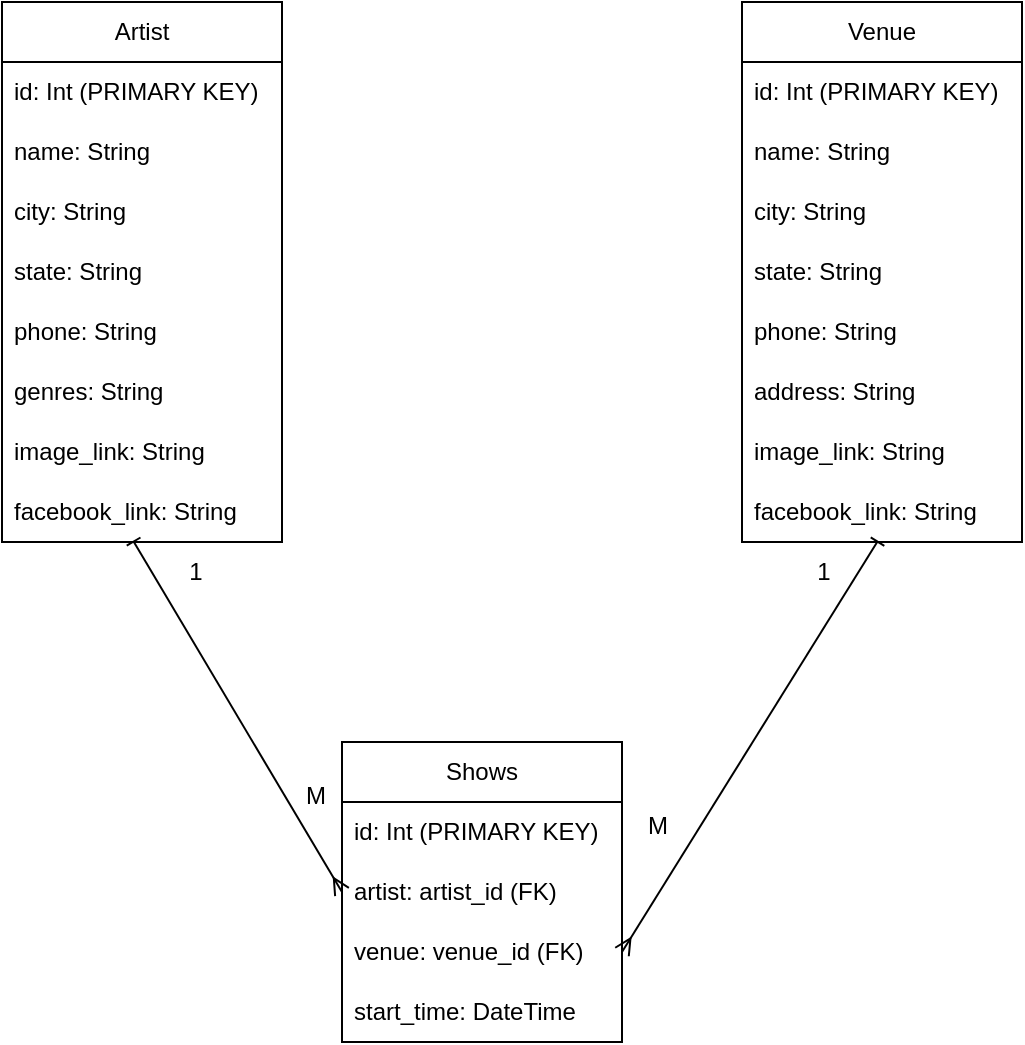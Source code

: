 <mxfile>
    <diagram name="Page-1" id="vggzub9sEy7lKOLs49Ef">
        <mxGraphModel dx="938" dy="645" grid="0" gridSize="10" guides="1" tooltips="1" connect="1" arrows="1" fold="1" page="0" pageScale="1" pageWidth="827" pageHeight="1169" background="none" math="0" shadow="0">
            <root>
                <mxCell id="0"/>
                <mxCell id="1" parent="0"/>
                <mxCell id="TltPEQiycqvbepR8O3jc-1" value="Artist" style="swimlane;fontStyle=0;childLayout=stackLayout;horizontal=1;startSize=30;horizontalStack=0;resizeParent=1;resizeParentMax=0;resizeLast=0;collapsible=1;marginBottom=0;whiteSpace=wrap;html=1;" parent="1" vertex="1">
                    <mxGeometry x="80" y="200" width="140" height="270" as="geometry"/>
                </mxCell>
                <mxCell id="TltPEQiycqvbepR8O3jc-2" value="id: Int (PRIMARY KEY)" style="text;strokeColor=none;fillColor=none;align=left;verticalAlign=middle;spacingLeft=4;spacingRight=4;overflow=hidden;points=[[0,0.5],[1,0.5]];portConstraint=eastwest;rotatable=0;whiteSpace=wrap;html=1;" parent="TltPEQiycqvbepR8O3jc-1" vertex="1">
                    <mxGeometry y="30" width="140" height="30" as="geometry"/>
                </mxCell>
                <mxCell id="TltPEQiycqvbepR8O3jc-3" value="name: String" style="text;strokeColor=none;fillColor=none;align=left;verticalAlign=middle;spacingLeft=4;spacingRight=4;overflow=hidden;points=[[0,0.5],[1,0.5]];portConstraint=eastwest;rotatable=0;whiteSpace=wrap;html=1;" parent="TltPEQiycqvbepR8O3jc-1" vertex="1">
                    <mxGeometry y="60" width="140" height="30" as="geometry"/>
                </mxCell>
                <mxCell id="TltPEQiycqvbepR8O3jc-5" value="city: String" style="text;strokeColor=none;fillColor=none;align=left;verticalAlign=middle;spacingLeft=4;spacingRight=4;overflow=hidden;points=[[0,0.5],[1,0.5]];portConstraint=eastwest;rotatable=0;whiteSpace=wrap;html=1;" parent="TltPEQiycqvbepR8O3jc-1" vertex="1">
                    <mxGeometry y="90" width="140" height="30" as="geometry"/>
                </mxCell>
                <mxCell id="TltPEQiycqvbepR8O3jc-6" value="state: String&lt;span style=&quot;white-space: pre;&quot;&gt;&#9;&lt;/span&gt;" style="text;strokeColor=none;fillColor=none;align=left;verticalAlign=middle;spacingLeft=4;spacingRight=4;overflow=hidden;points=[[0,0.5],[1,0.5]];portConstraint=eastwest;rotatable=0;whiteSpace=wrap;html=1;" parent="TltPEQiycqvbepR8O3jc-1" vertex="1">
                    <mxGeometry y="120" width="140" height="30" as="geometry"/>
                </mxCell>
                <mxCell id="TltPEQiycqvbepR8O3jc-7" value="phone: String" style="text;strokeColor=none;fillColor=none;align=left;verticalAlign=middle;spacingLeft=4;spacingRight=4;overflow=hidden;points=[[0,0.5],[1,0.5]];portConstraint=eastwest;rotatable=0;whiteSpace=wrap;html=1;" parent="TltPEQiycqvbepR8O3jc-1" vertex="1">
                    <mxGeometry y="150" width="140" height="30" as="geometry"/>
                </mxCell>
                <mxCell id="TltPEQiycqvbepR8O3jc-8" value="genres: String" style="text;strokeColor=none;fillColor=none;align=left;verticalAlign=middle;spacingLeft=4;spacingRight=4;overflow=hidden;points=[[0,0.5],[1,0.5]];portConstraint=eastwest;rotatable=0;whiteSpace=wrap;html=1;" parent="TltPEQiycqvbepR8O3jc-1" vertex="1">
                    <mxGeometry y="180" width="140" height="30" as="geometry"/>
                </mxCell>
                <mxCell id="TltPEQiycqvbepR8O3jc-9" value="image_link: String" style="text;strokeColor=none;fillColor=none;align=left;verticalAlign=middle;spacingLeft=4;spacingRight=4;overflow=hidden;points=[[0,0.5],[1,0.5]];portConstraint=eastwest;rotatable=0;whiteSpace=wrap;html=1;" parent="TltPEQiycqvbepR8O3jc-1" vertex="1">
                    <mxGeometry y="210" width="140" height="30" as="geometry"/>
                </mxCell>
                <mxCell id="TltPEQiycqvbepR8O3jc-10" value="facebook_link: String" style="text;strokeColor=none;fillColor=none;align=left;verticalAlign=middle;spacingLeft=4;spacingRight=4;overflow=hidden;points=[[0,0.5],[1,0.5]];portConstraint=eastwest;rotatable=0;whiteSpace=wrap;html=1;" parent="TltPEQiycqvbepR8O3jc-1" vertex="1">
                    <mxGeometry y="240" width="140" height="30" as="geometry"/>
                </mxCell>
                <mxCell id="TltPEQiycqvbepR8O3jc-13" value="Venue" style="swimlane;fontStyle=0;childLayout=stackLayout;horizontal=1;startSize=30;horizontalStack=0;resizeParent=1;resizeParentMax=0;resizeLast=0;collapsible=1;marginBottom=0;whiteSpace=wrap;html=1;" parent="1" vertex="1">
                    <mxGeometry x="450" y="200" width="140" height="270" as="geometry"/>
                </mxCell>
                <mxCell id="TltPEQiycqvbepR8O3jc-14" value="id: Int (PRIMARY KEY)" style="text;strokeColor=none;fillColor=none;align=left;verticalAlign=middle;spacingLeft=4;spacingRight=4;overflow=hidden;points=[[0,0.5],[1,0.5]];portConstraint=eastwest;rotatable=0;whiteSpace=wrap;html=1;" parent="TltPEQiycqvbepR8O3jc-13" vertex="1">
                    <mxGeometry y="30" width="140" height="30" as="geometry"/>
                </mxCell>
                <mxCell id="TltPEQiycqvbepR8O3jc-15" value="name: String" style="text;strokeColor=none;fillColor=none;align=left;verticalAlign=middle;spacingLeft=4;spacingRight=4;overflow=hidden;points=[[0,0.5],[1,0.5]];portConstraint=eastwest;rotatable=0;whiteSpace=wrap;html=1;" parent="TltPEQiycqvbepR8O3jc-13" vertex="1">
                    <mxGeometry y="60" width="140" height="30" as="geometry"/>
                </mxCell>
                <mxCell id="TltPEQiycqvbepR8O3jc-16" value="city: String" style="text;strokeColor=none;fillColor=none;align=left;verticalAlign=middle;spacingLeft=4;spacingRight=4;overflow=hidden;points=[[0,0.5],[1,0.5]];portConstraint=eastwest;rotatable=0;whiteSpace=wrap;html=1;" parent="TltPEQiycqvbepR8O3jc-13" vertex="1">
                    <mxGeometry y="90" width="140" height="30" as="geometry"/>
                </mxCell>
                <mxCell id="TltPEQiycqvbepR8O3jc-17" value="state: String&lt;span style=&quot;white-space: pre;&quot;&gt;&#9;&lt;/span&gt;" style="text;strokeColor=none;fillColor=none;align=left;verticalAlign=middle;spacingLeft=4;spacingRight=4;overflow=hidden;points=[[0,0.5],[1,0.5]];portConstraint=eastwest;rotatable=0;whiteSpace=wrap;html=1;" parent="TltPEQiycqvbepR8O3jc-13" vertex="1">
                    <mxGeometry y="120" width="140" height="30" as="geometry"/>
                </mxCell>
                <mxCell id="TltPEQiycqvbepR8O3jc-18" value="phone: String" style="text;strokeColor=none;fillColor=none;align=left;verticalAlign=middle;spacingLeft=4;spacingRight=4;overflow=hidden;points=[[0,0.5],[1,0.5]];portConstraint=eastwest;rotatable=0;whiteSpace=wrap;html=1;" parent="TltPEQiycqvbepR8O3jc-13" vertex="1">
                    <mxGeometry y="150" width="140" height="30" as="geometry"/>
                </mxCell>
                <mxCell id="TltPEQiycqvbepR8O3jc-19" value="address: String" style="text;strokeColor=none;fillColor=none;align=left;verticalAlign=middle;spacingLeft=4;spacingRight=4;overflow=hidden;points=[[0,0.5],[1,0.5]];portConstraint=eastwest;rotatable=0;whiteSpace=wrap;html=1;" parent="TltPEQiycqvbepR8O3jc-13" vertex="1">
                    <mxGeometry y="180" width="140" height="30" as="geometry"/>
                </mxCell>
                <mxCell id="TltPEQiycqvbepR8O3jc-20" value="image_link: String" style="text;strokeColor=none;fillColor=none;align=left;verticalAlign=middle;spacingLeft=4;spacingRight=4;overflow=hidden;points=[[0,0.5],[1,0.5]];portConstraint=eastwest;rotatable=0;whiteSpace=wrap;html=1;" parent="TltPEQiycqvbepR8O3jc-13" vertex="1">
                    <mxGeometry y="210" width="140" height="30" as="geometry"/>
                </mxCell>
                <mxCell id="TltPEQiycqvbepR8O3jc-21" value="facebook_link: String" style="text;strokeColor=none;fillColor=none;align=left;verticalAlign=middle;spacingLeft=4;spacingRight=4;overflow=hidden;points=[[0,0.5],[1,0.5]];portConstraint=eastwest;rotatable=0;whiteSpace=wrap;html=1;" parent="TltPEQiycqvbepR8O3jc-13" vertex="1">
                    <mxGeometry y="240" width="140" height="30" as="geometry"/>
                </mxCell>
                <mxCell id="TltPEQiycqvbepR8O3jc-24" value="Shows" style="swimlane;fontStyle=0;childLayout=stackLayout;horizontal=1;startSize=30;horizontalStack=0;resizeParent=1;resizeParentMax=0;resizeLast=0;collapsible=1;marginBottom=0;whiteSpace=wrap;html=1;" parent="1" vertex="1">
                    <mxGeometry x="250" y="570" width="140" height="150" as="geometry"/>
                </mxCell>
                <mxCell id="TltPEQiycqvbepR8O3jc-25" value="id: Int (PRIMARY KEY)" style="text;strokeColor=none;fillColor=none;align=left;verticalAlign=middle;spacingLeft=4;spacingRight=4;overflow=hidden;points=[[0,0.5],[1,0.5]];portConstraint=eastwest;rotatable=0;whiteSpace=wrap;html=1;" parent="TltPEQiycqvbepR8O3jc-24" vertex="1">
                    <mxGeometry y="30" width="140" height="30" as="geometry"/>
                </mxCell>
                <mxCell id="TltPEQiycqvbepR8O3jc-26" value="artist: artist_id (FK)" style="text;strokeColor=none;fillColor=none;align=left;verticalAlign=middle;spacingLeft=4;spacingRight=4;overflow=hidden;points=[[0,0.5],[1,0.5]];portConstraint=eastwest;rotatable=0;whiteSpace=wrap;html=1;" parent="TltPEQiycqvbepR8O3jc-24" vertex="1">
                    <mxGeometry y="60" width="140" height="30" as="geometry"/>
                </mxCell>
                <mxCell id="TltPEQiycqvbepR8O3jc-27" value="venue: venue_id (FK)" style="text;strokeColor=none;fillColor=none;align=left;verticalAlign=middle;spacingLeft=4;spacingRight=4;overflow=hidden;points=[[0,0.5],[1,0.5]];portConstraint=eastwest;rotatable=0;whiteSpace=wrap;html=1;" parent="TltPEQiycqvbepR8O3jc-24" vertex="1">
                    <mxGeometry y="90" width="140" height="30" as="geometry"/>
                </mxCell>
                <mxCell id="TltPEQiycqvbepR8O3jc-28" value="start_time: DateTime" style="text;strokeColor=none;fillColor=none;align=left;verticalAlign=middle;spacingLeft=4;spacingRight=4;overflow=hidden;points=[[0,0.5],[1,0.5]];portConstraint=eastwest;rotatable=0;whiteSpace=wrap;html=1;" parent="TltPEQiycqvbepR8O3jc-24" vertex="1">
                    <mxGeometry y="120" width="140" height="30" as="geometry"/>
                </mxCell>
                <mxCell id="TltPEQiycqvbepR8O3jc-29" value="" style="endArrow=baseDash;startArrow=ERmany;html=1;rounded=0;entryX=0.47;entryY=0.993;entryDx=0;entryDy=0;entryPerimeter=0;exitX=0;exitY=0.5;exitDx=0;exitDy=0;startFill=0;endFill=0;" parent="1" source="TltPEQiycqvbepR8O3jc-26" target="TltPEQiycqvbepR8O3jc-10" edge="1">
                    <mxGeometry width="50" height="50" relative="1" as="geometry">
                        <mxPoint x="53" y="630" as="sourcePoint"/>
                        <mxPoint x="103" y="580" as="targetPoint"/>
                    </mxGeometry>
                </mxCell>
                <mxCell id="TltPEQiycqvbepR8O3jc-30" value="" style="endArrow=baseDash;startArrow=ERmany;html=1;rounded=0;exitX=1;exitY=0.5;exitDx=0;exitDy=0;entryX=0.484;entryY=0.993;entryDx=0;entryDy=0;entryPerimeter=0;startFill=0;endFill=0;" parent="1" source="TltPEQiycqvbepR8O3jc-27" target="TltPEQiycqvbepR8O3jc-21" edge="1">
                    <mxGeometry width="50" height="50" relative="1" as="geometry">
                        <mxPoint x="418" y="660" as="sourcePoint"/>
                        <mxPoint x="468" y="610" as="targetPoint"/>
                    </mxGeometry>
                </mxCell>
                <mxCell id="TltPEQiycqvbepR8O3jc-31" value="1" style="text;html=1;strokeColor=none;fillColor=none;align=center;verticalAlign=middle;whiteSpace=wrap;rounded=0;" parent="1" vertex="1">
                    <mxGeometry x="147" y="470" width="60" height="30" as="geometry"/>
                </mxCell>
                <mxCell id="TltPEQiycqvbepR8O3jc-32" value="M" style="text;html=1;strokeColor=none;fillColor=none;align=center;verticalAlign=middle;whiteSpace=wrap;rounded=0;" parent="1" vertex="1">
                    <mxGeometry x="207" y="582" width="60" height="30" as="geometry"/>
                </mxCell>
                <mxCell id="TltPEQiycqvbepR8O3jc-33" value="1" style="text;html=1;strokeColor=none;fillColor=none;align=center;verticalAlign=middle;whiteSpace=wrap;rounded=0;" parent="1" vertex="1">
                    <mxGeometry x="461" y="470" width="60" height="30" as="geometry"/>
                </mxCell>
                <mxCell id="TltPEQiycqvbepR8O3jc-34" value="M" style="text;html=1;strokeColor=none;fillColor=none;align=center;verticalAlign=middle;whiteSpace=wrap;rounded=0;" parent="1" vertex="1">
                    <mxGeometry x="378" y="597" width="60" height="30" as="geometry"/>
                </mxCell>
            </root>
        </mxGraphModel>
    </diagram>
</mxfile>